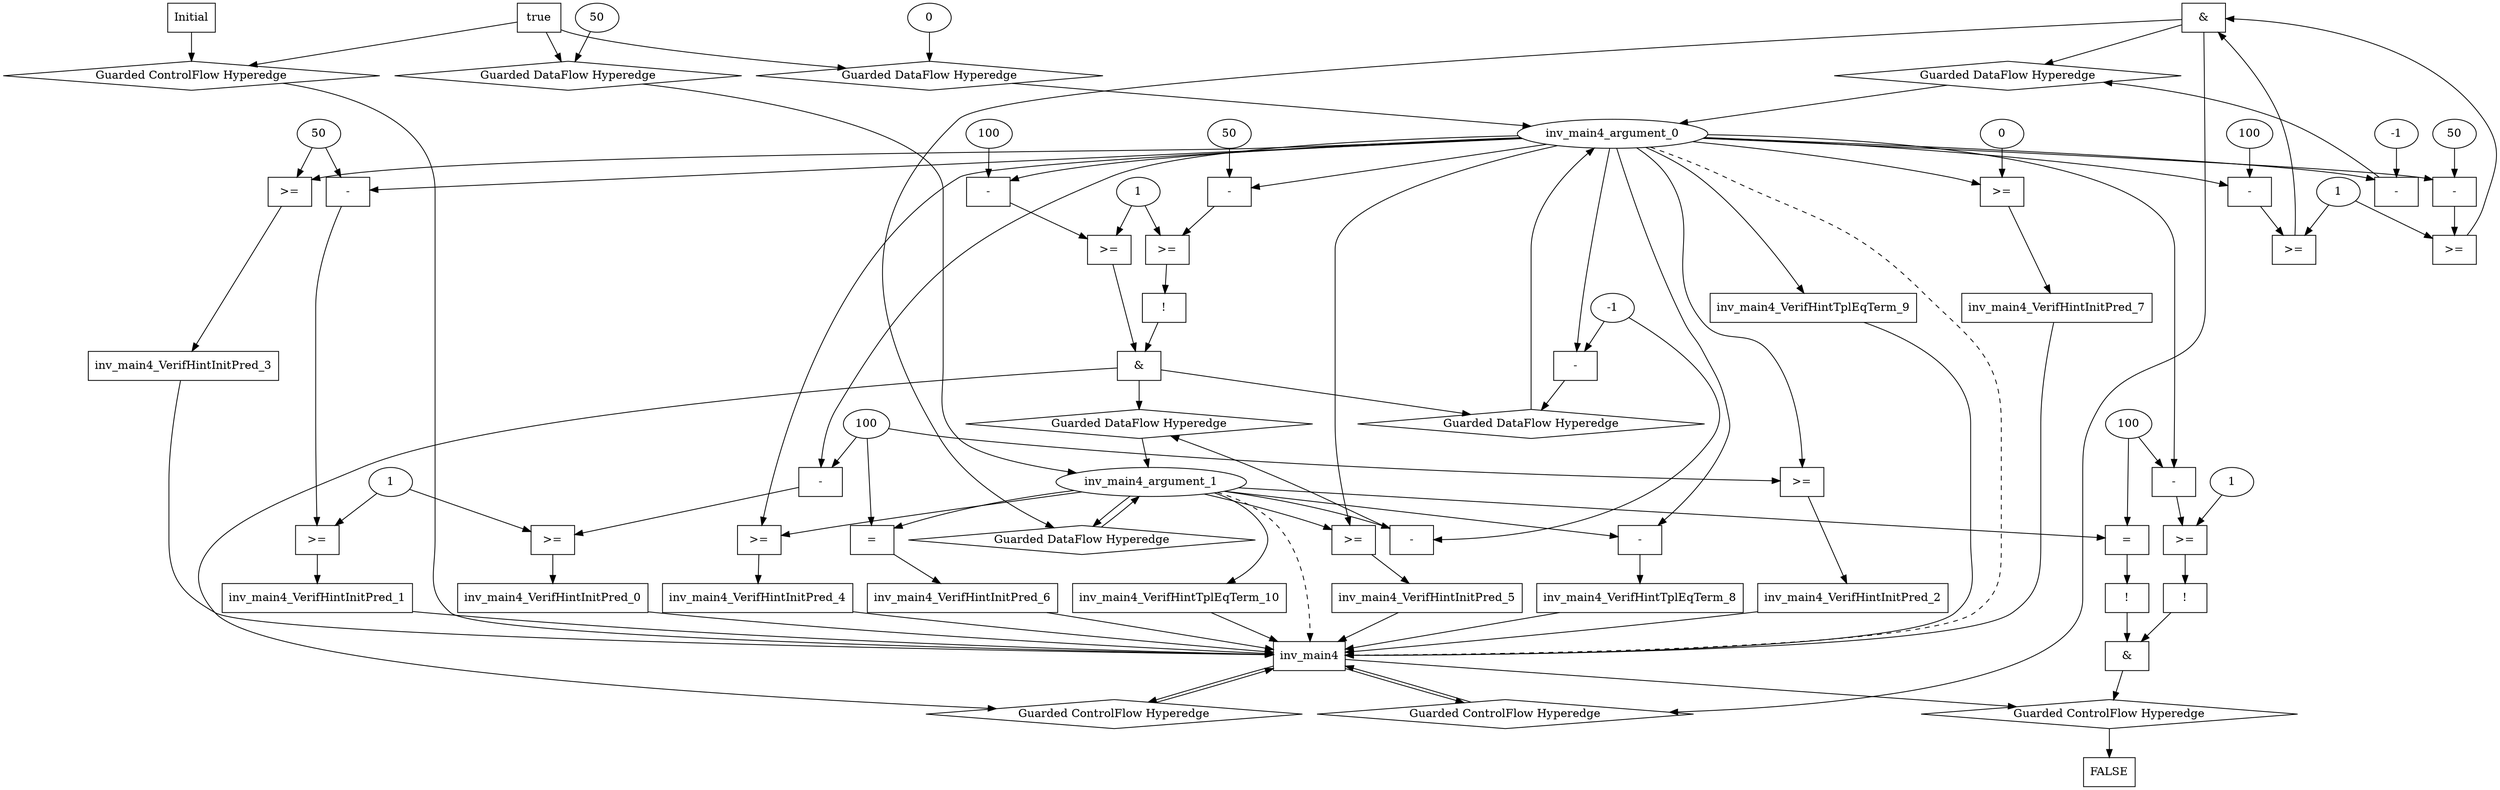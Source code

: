 digraph dag {
inv_main4 [label="inv_main4" shape="rect"];
FALSE [label="FALSE" shape="rect"];
Initial [label="Initial" shape="rect"];
ControlFowHyperEdge_0 [label="Guarded ControlFlow Hyperedge" shape="diamond"];
Initial -> ControlFowHyperEdge_0[label=""]
ControlFowHyperEdge_0 -> inv_main4[label=""]
ControlFowHyperEdge_1 [label="Guarded ControlFlow Hyperedge" shape="diamond"];
inv_main4 -> ControlFowHyperEdge_1[label=""]
ControlFowHyperEdge_1 -> inv_main4[label=""]
ControlFowHyperEdge_2 [label="Guarded ControlFlow Hyperedge" shape="diamond"];
inv_main4 -> ControlFowHyperEdge_2[label=""]
ControlFowHyperEdge_2 -> inv_main4[label=""]
ControlFowHyperEdge_3 [label="Guarded ControlFlow Hyperedge" shape="diamond"];
inv_main4 -> ControlFowHyperEdge_3[label=""]
ControlFowHyperEdge_3 -> FALSE[label=""]
inv_main4_argument_0 [label="inv_main4_argument_0" shape="oval"];
inv_main4_argument_0 -> inv_main4[label="" style="dashed"]
inv_main4_argument_1 [label="inv_main4_argument_1" shape="oval"];
inv_main4_argument_1 -> inv_main4[label="" style="dashed"]

true_0 [label="true" shape="rect"];
true_0->ControlFowHyperEdge_0 [label=""];
xxxinv_main4___Initial_0xxxdataFlow_0_node_0 [label="0"];

xxxinv_main4___Initial_0xxxdataFlow_0_node_0->DataFowHyperEdge_0_inv_main4_argument_0 [label=""];
xxxinv_main4___Initial_0xxxdataFlow1_node_0 [label="50"];

xxxinv_main4___Initial_0xxxdataFlow1_node_0->DataFowHyperEdge_0_inv_main4_argument_1 [label=""];
xxxinv_main4___inv_main4_1xxx_and [label="&" shape="rect"];
xxxinv_main4___inv_main4_1xxxguard_0_node_0 [label=">=" shape="rect"];
xxxinv_main4___inv_main4_1xxxguard_0_node_1 [label="-" shape="rect"];
xxxinv_main4___inv_main4_1xxxguard_0_node_2 [label="50"];
xxxinv_main4___inv_main4_1xxxguard_0_node_4 [label="1"];
xxxinv_main4___inv_main4_1xxxguard_0_node_1->xxxinv_main4___inv_main4_1xxxguard_0_node_0
xxxinv_main4___inv_main4_1xxxguard_0_node_4->xxxinv_main4___inv_main4_1xxxguard_0_node_0
xxxinv_main4___inv_main4_1xxxguard_0_node_2->xxxinv_main4___inv_main4_1xxxguard_0_node_1
inv_main4_argument_0->xxxinv_main4___inv_main4_1xxxguard_0_node_1

xxxinv_main4___inv_main4_1xxxguard_0_node_0->xxxinv_main4___inv_main4_1xxx_and [label=""];
xxxinv_main4___inv_main4_1xxxguard1_node_0 [label=">=" shape="rect"];
xxxinv_main4___inv_main4_1xxxguard1_node_1 [label="-" shape="rect"];
xxxinv_main4___inv_main4_1xxxguard1_node_2 [label="100"];
xxxinv_main4___inv_main4_1xxxguard1_node_1->xxxinv_main4___inv_main4_1xxxguard1_node_0
xxxinv_main4___inv_main4_1xxxguard_0_node_4->xxxinv_main4___inv_main4_1xxxguard1_node_0
xxxinv_main4___inv_main4_1xxxguard1_node_2->xxxinv_main4___inv_main4_1xxxguard1_node_1
inv_main4_argument_0->xxxinv_main4___inv_main4_1xxxguard1_node_1

xxxinv_main4___inv_main4_1xxxguard1_node_0->xxxinv_main4___inv_main4_1xxx_and [label=""];
xxxinv_main4___inv_main4_1xxx_and->ControlFowHyperEdge_1 [label=""];
xxxinv_main4___inv_main4_1xxxdataFlow_0_node_0 [label="-" shape="rect"];
xxxinv_main4___inv_main4_1xxxdataFlow_0_node_2 [label="-1"];
inv_main4_argument_0->xxxinv_main4___inv_main4_1xxxdataFlow_0_node_0
xxxinv_main4___inv_main4_1xxxdataFlow_0_node_2->xxxinv_main4___inv_main4_1xxxdataFlow_0_node_0

xxxinv_main4___inv_main4_1xxxdataFlow_0_node_0->DataFowHyperEdge_1_inv_main4_argument_0 [label=""];
xxxinv_main4___inv_main4_2xxx_and [label="&" shape="rect"];
xxxinv_main4___inv_main4_2xxxguard_0_node_0 [label="!" shape="rect"];
xxxinv_main4___inv_main4_2xxxguard_0_node_1 [label=">=" shape="rect"];
xxxinv_main4___inv_main4_2xxxguard_0_node_2 [label="-" shape="rect"];
xxxinv_main4___inv_main4_2xxxguard_0_node_3 [label="50"];
xxxinv_main4___inv_main4_2xxxguard_0_node_5 [label="1"];
xxxinv_main4___inv_main4_2xxxguard_0_node_1->xxxinv_main4___inv_main4_2xxxguard_0_node_0
xxxinv_main4___inv_main4_2xxxguard_0_node_2->xxxinv_main4___inv_main4_2xxxguard_0_node_1
xxxinv_main4___inv_main4_2xxxguard_0_node_5->xxxinv_main4___inv_main4_2xxxguard_0_node_1
xxxinv_main4___inv_main4_2xxxguard_0_node_3->xxxinv_main4___inv_main4_2xxxguard_0_node_2
inv_main4_argument_0->xxxinv_main4___inv_main4_2xxxguard_0_node_2

xxxinv_main4___inv_main4_2xxxguard_0_node_0->xxxinv_main4___inv_main4_2xxx_and [label=""];
xxxinv_main4___inv_main4_2xxxguard1_node_0 [label=">=" shape="rect"];
xxxinv_main4___inv_main4_2xxxguard1_node_1 [label="-" shape="rect"];
xxxinv_main4___inv_main4_2xxxguard1_node_2 [label="100"];
xxxinv_main4___inv_main4_2xxxguard1_node_1->xxxinv_main4___inv_main4_2xxxguard1_node_0
xxxinv_main4___inv_main4_2xxxguard_0_node_5->xxxinv_main4___inv_main4_2xxxguard1_node_0
xxxinv_main4___inv_main4_2xxxguard1_node_2->xxxinv_main4___inv_main4_2xxxguard1_node_1
inv_main4_argument_0->xxxinv_main4___inv_main4_2xxxguard1_node_1

xxxinv_main4___inv_main4_2xxxguard1_node_0->xxxinv_main4___inv_main4_2xxx_and [label=""];
xxxinv_main4___inv_main4_2xxx_and->ControlFowHyperEdge_2 [label=""];
xxxinv_main4___inv_main4_2xxxdataFlow_0_node_0 [label="-" shape="rect"];
xxxinv_main4___inv_main4_2xxxdataFlow_0_node_2 [label="-1"];
inv_main4_argument_0->xxxinv_main4___inv_main4_2xxxdataFlow_0_node_0
xxxinv_main4___inv_main4_2xxxdataFlow_0_node_2->xxxinv_main4___inv_main4_2xxxdataFlow_0_node_0

xxxinv_main4___inv_main4_2xxxdataFlow_0_node_0->DataFowHyperEdge_2_inv_main4_argument_0 [label=""];
xxxinv_main4___inv_main4_2xxxdataFlow1_node_0 [label="-" shape="rect"];
inv_main4_argument_1->xxxinv_main4___inv_main4_2xxxdataFlow1_node_0
xxxinv_main4___inv_main4_2xxxdataFlow_0_node_2->xxxinv_main4___inv_main4_2xxxdataFlow1_node_0

xxxinv_main4___inv_main4_2xxxdataFlow1_node_0->DataFowHyperEdge_2_inv_main4_argument_1 [label=""];
xxxFALSE___inv_main4_3xxx_and [label="&" shape="rect"];
xxxFALSE___inv_main4_3xxxguard_0_node_0 [label="!" shape="rect"];
xxxFALSE___inv_main4_3xxxguard_0_node_1 [label="=" shape="rect"];
xxxFALSE___inv_main4_3xxxguard_0_node_3 [label="100"];
xxxFALSE___inv_main4_3xxxguard_0_node_1->xxxFALSE___inv_main4_3xxxguard_0_node_0
inv_main4_argument_1->xxxFALSE___inv_main4_3xxxguard_0_node_1
xxxFALSE___inv_main4_3xxxguard_0_node_3->xxxFALSE___inv_main4_3xxxguard_0_node_1

xxxFALSE___inv_main4_3xxxguard_0_node_0->xxxFALSE___inv_main4_3xxx_and [label=""];
xxxFALSE___inv_main4_3xxxguard1_node_0 [label="!" shape="rect"];
xxxFALSE___inv_main4_3xxxguard1_node_1 [label=">=" shape="rect"];
xxxFALSE___inv_main4_3xxxguard1_node_2 [label="-" shape="rect"];
xxxFALSE___inv_main4_3xxxguard1_node_5 [label="1"];
xxxFALSE___inv_main4_3xxxguard1_node_1->xxxFALSE___inv_main4_3xxxguard1_node_0
xxxFALSE___inv_main4_3xxxguard1_node_2->xxxFALSE___inv_main4_3xxxguard1_node_1
xxxFALSE___inv_main4_3xxxguard1_node_5->xxxFALSE___inv_main4_3xxxguard1_node_1
xxxFALSE___inv_main4_3xxxguard_0_node_3->xxxFALSE___inv_main4_3xxxguard1_node_2
inv_main4_argument_0->xxxFALSE___inv_main4_3xxxguard1_node_2

xxxFALSE___inv_main4_3xxxguard1_node_0->xxxFALSE___inv_main4_3xxx_and [label=""];
xxxFALSE___inv_main4_3xxx_and->ControlFowHyperEdge_3 [label=""];
DataFowHyperEdge_0_inv_main4_argument_0 [label="Guarded DataFlow Hyperedge" shape="diamond"];
DataFowHyperEdge_0_inv_main4_argument_0 -> inv_main4_argument_0[label=""]
true_0->DataFowHyperEdge_0_inv_main4_argument_0 [label=""];
DataFowHyperEdge_0_inv_main4_argument_1 [label="Guarded DataFlow Hyperedge" shape="diamond"];
DataFowHyperEdge_0_inv_main4_argument_1 -> inv_main4_argument_1[label=""]
true_0->DataFowHyperEdge_0_inv_main4_argument_1 [label=""];
DataFowHyperEdge_1_inv_main4_argument_0 [label="Guarded DataFlow Hyperedge" shape="diamond"];
DataFowHyperEdge_1_inv_main4_argument_0 -> inv_main4_argument_0[label=""]
xxxinv_main4___inv_main4_1xxx_and -> DataFowHyperEdge_1_inv_main4_argument_0[label=""]
DataFowHyperEdge_1_inv_main4_argument_1 [label="Guarded DataFlow Hyperedge" shape="diamond"];
DataFowHyperEdge_1_inv_main4_argument_1 -> inv_main4_argument_1[label=""]
xxxinv_main4___inv_main4_1xxx_and -> DataFowHyperEdge_1_inv_main4_argument_1[label=""]
DataFowHyperEdge_2_inv_main4_argument_0 [label="Guarded DataFlow Hyperedge" shape="diamond"];
DataFowHyperEdge_2_inv_main4_argument_0 -> inv_main4_argument_0[label=""]
xxxinv_main4___inv_main4_2xxx_and -> DataFowHyperEdge_2_inv_main4_argument_0[label=""]
DataFowHyperEdge_2_inv_main4_argument_1 [label="Guarded DataFlow Hyperedge" shape="diamond"];
DataFowHyperEdge_2_inv_main4_argument_1 -> inv_main4_argument_1[label=""]
xxxinv_main4___inv_main4_2xxx_and -> DataFowHyperEdge_2_inv_main4_argument_1[label=""]
inv_main4_argument_1 -> DataFowHyperEdge_1_inv_main4_argument_1[label=""]




inv_main4_VerifHintInitPred_0 [label="inv_main4_VerifHintInitPred_0" shape="rect"];
inv_main4predicate_0_node_0 -> inv_main4_VerifHintInitPred_0[label="" ];
inv_main4_VerifHintInitPred_0 -> inv_main4[label="" ];
inv_main4predicate_0_node_0 [label=">=" shape="rect"];
inv_main4predicate_0_node_1 [label="-" shape="rect"];
inv_main4predicate_0_node_2 [label="100"];
inv_main4_argument_0 [label="inv_main4_argument_0"];
inv_main4predicate_0_node_4 [label="1"];
inv_main4predicate_0_node_1->inv_main4predicate_0_node_0
inv_main4predicate_0_node_4->inv_main4predicate_0_node_0
inv_main4predicate_0_node_2->inv_main4predicate_0_node_1
inv_main4_argument_0->inv_main4predicate_0_node_1

inv_main4_VerifHintInitPred_1 [label="inv_main4_VerifHintInitPred_1" shape="rect"];
inv_main4predicate_1_node_0 -> inv_main4_VerifHintInitPred_1[label="" ];
inv_main4_VerifHintInitPred_1 -> inv_main4[label="" ];
inv_main4predicate_1_node_0 [label=">=" shape="rect"];
inv_main4predicate_1_node_1 [label="-" shape="rect"];
inv_main4predicate_1_node_2 [label="50"];
inv_main4_argument_0 [label="inv_main4_argument_0"];
inv_main4predicate_1_node_1->inv_main4predicate_1_node_0
inv_main4predicate_0_node_4->inv_main4predicate_1_node_0
inv_main4predicate_1_node_2->inv_main4predicate_1_node_1
inv_main4_argument_0->inv_main4predicate_1_node_1

inv_main4_VerifHintInitPred_2 [label="inv_main4_VerifHintInitPred_2" shape="rect"];
inv_main4predicate_2_node_0 -> inv_main4_VerifHintInitPred_2[label="" ];
inv_main4_VerifHintInitPred_2 -> inv_main4[label="" ];
inv_main4predicate_2_node_0 [label=">=" shape="rect"];
inv_main4_argument_0 [label="inv_main4_argument_0"];
inv_main4predicate_0_node_2->inv_main4predicate_2_node_0
inv_main4_argument_0->inv_main4predicate_2_node_0

inv_main4_VerifHintInitPred_3 [label="inv_main4_VerifHintInitPred_3" shape="rect"];
inv_main4predicate_3_node_0 -> inv_main4_VerifHintInitPred_3[label="" ];
inv_main4_VerifHintInitPred_3 -> inv_main4[label="" ];
inv_main4predicate_3_node_0 [label=">=" shape="rect"];
inv_main4_argument_0 [label="inv_main4_argument_0"];
inv_main4predicate_1_node_2->inv_main4predicate_3_node_0
inv_main4_argument_0->inv_main4predicate_3_node_0

inv_main4_VerifHintInitPred_4 [label="inv_main4_VerifHintInitPred_4" shape="rect"];
inv_main4predicate_4_node_0 -> inv_main4_VerifHintInitPred_4[label="" ];
inv_main4_VerifHintInitPred_4 -> inv_main4[label="" ];
inv_main4predicate_4_node_0 [label=">=" shape="rect"];
inv_main4_argument_0 [label="inv_main4_argument_0"];
inv_main4_argument_1 [label="inv_main4_argument_1"];
inv_main4_argument_1->inv_main4predicate_4_node_0
inv_main4_argument_0->inv_main4predicate_4_node_0

inv_main4_VerifHintInitPred_5 [label="inv_main4_VerifHintInitPred_5" shape="rect"];
inv_main4predicate_5_node_0 -> inv_main4_VerifHintInitPred_5[label="" ];
inv_main4_VerifHintInitPred_5 -> inv_main4[label="" ];
inv_main4predicate_5_node_0 [label=">=" shape="rect"];
inv_main4_argument_1 [label="inv_main4_argument_1"];
inv_main4_argument_0 [label="inv_main4_argument_0"];
inv_main4_argument_0->inv_main4predicate_5_node_0
inv_main4_argument_1->inv_main4predicate_5_node_0

inv_main4_VerifHintInitPred_6 [label="inv_main4_VerifHintInitPred_6" shape="rect"];
inv_main4predicate_6_node_0 -> inv_main4_VerifHintInitPred_6[label="" ];
inv_main4_VerifHintInitPred_6 -> inv_main4[label="" ];
inv_main4predicate_6_node_0 [label="=" shape="rect"];
inv_main4_argument_1 [label="inv_main4_argument_1"];
inv_main4predicate_0_node_2->inv_main4predicate_6_node_0
inv_main4_argument_1->inv_main4predicate_6_node_0

inv_main4_VerifHintInitPred_7 [label="inv_main4_VerifHintInitPred_7" shape="rect"];
inv_main4predicate_7_node_0 -> inv_main4_VerifHintInitPred_7[label="" ];
inv_main4_VerifHintInitPred_7 -> inv_main4[label="" ];
inv_main4predicate_7_node_0 [label=">=" shape="rect"];
inv_main4_argument_0 [label="inv_main4_argument_0"];
inv_main4predicate_7_node_2 [label="0"];
inv_main4predicate_7_node_2->inv_main4predicate_7_node_0
inv_main4_argument_0->inv_main4predicate_7_node_0

inv_main4_VerifHintTplEqTerm_8 [label="inv_main4_VerifHintTplEqTerm_8" shape="rect"];
inv_main4predicate_8_node_0 -> inv_main4_VerifHintTplEqTerm_8[label="" ];
inv_main4_VerifHintTplEqTerm_8 -> inv_main4[label="" ];
inv_main4predicate_8_node_0 [label="-" shape="rect"];
inv_main4_argument_1 [label="inv_main4_argument_1"];
inv_main4_argument_0 [label="inv_main4_argument_0"];
inv_main4_argument_0->inv_main4predicate_8_node_0
inv_main4_argument_1->inv_main4predicate_8_node_0

inv_main4_VerifHintTplEqTerm_9 [label="inv_main4_VerifHintTplEqTerm_9" shape="rect"];
inv_main4_argument_0 -> inv_main4_VerifHintTplEqTerm_9[label="" ];
inv_main4_VerifHintTplEqTerm_9 -> inv_main4[label="" ];
inv_main4_argument_0 [label="inv_main4_argument_0"];

inv_main4_VerifHintTplEqTerm_10 [label="inv_main4_VerifHintTplEqTerm_10" shape="rect"];
inv_main4_argument_1 -> inv_main4_VerifHintTplEqTerm_10[label="" ];
inv_main4_VerifHintTplEqTerm_10 -> inv_main4[label="" ];
inv_main4_argument_1 [label="inv_main4_argument_1"];

}
